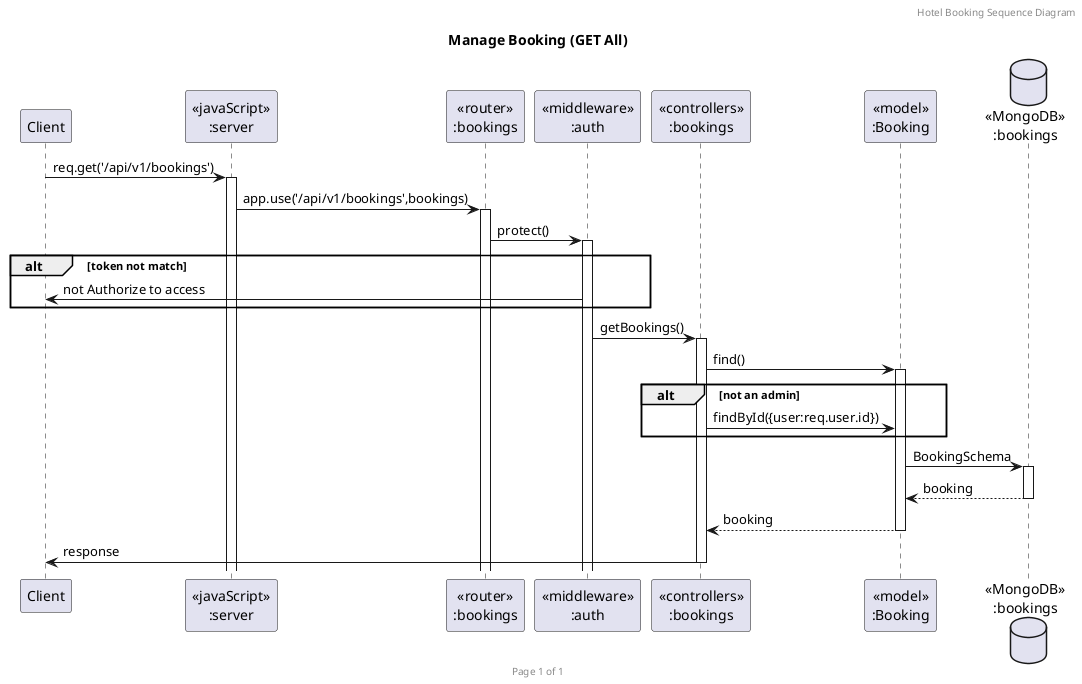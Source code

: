 @startuml Manage Booking (GET ALL)

header Hotel Booking Sequence Diagram
footer Page %page% of %lastpage%
title "Manage Booking (GET All)"

participant "Client" as client
participant "<<javaScript>>\n:server" as server
participant "<<router>>\n:bookings" as routerBookings
participant "<<middleware>>\n:auth" as middleware
participant "<<controllers>>\n:bookings" as controllersBookings
participant "<<model>>\n:Booking" as modelBooking
database "<<MongoDB>>\n:bookings" as BookingsDatabase


client->server ++:req.get('/api/v1/bookings')

server->routerBookings ++:app.use('/api/v1/bookings',bookings)

routerBookings -> middleware ++: protect()

alt token not match
    client <- middleware : not Authorize to access
end

middleware -> controllersBookings ++:getBookings()

controllersBookings->modelBooking ++:find()

alt not an admin
    controllersBookings -> modelBooking : findById({user:req.user.id}) 
end

modelBooking ->BookingsDatabase ++: BookingSchema



BookingsDatabase --> modelBooking --: booking
controllersBookings <-- modelBooking --:booking
controllersBookings->client --:response

@enduml